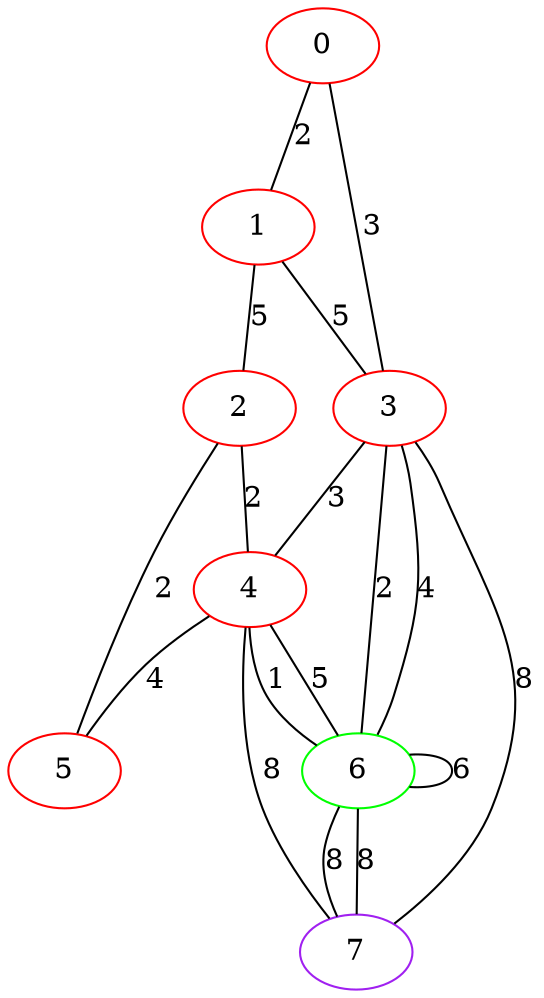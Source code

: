 graph "" {
0 [color=red, weight=1];
1 [color=red, weight=1];
2 [color=red, weight=1];
3 [color=red, weight=1];
4 [color=red, weight=1];
5 [color=red, weight=1];
6 [color=green, weight=2];
7 [color=purple, weight=4];
0 -- 1  [key=0, label=2];
0 -- 3  [key=0, label=3];
1 -- 2  [key=0, label=5];
1 -- 3  [key=0, label=5];
2 -- 4  [key=0, label=2];
2 -- 5  [key=0, label=2];
3 -- 4  [key=0, label=3];
3 -- 6  [key=0, label=2];
3 -- 6  [key=1, label=4];
3 -- 7  [key=0, label=8];
4 -- 5  [key=0, label=4];
4 -- 6  [key=0, label=5];
4 -- 6  [key=1, label=1];
4 -- 7  [key=0, label=8];
6 -- 6  [key=0, label=6];
6 -- 7  [key=0, label=8];
6 -- 7  [key=1, label=8];
}
